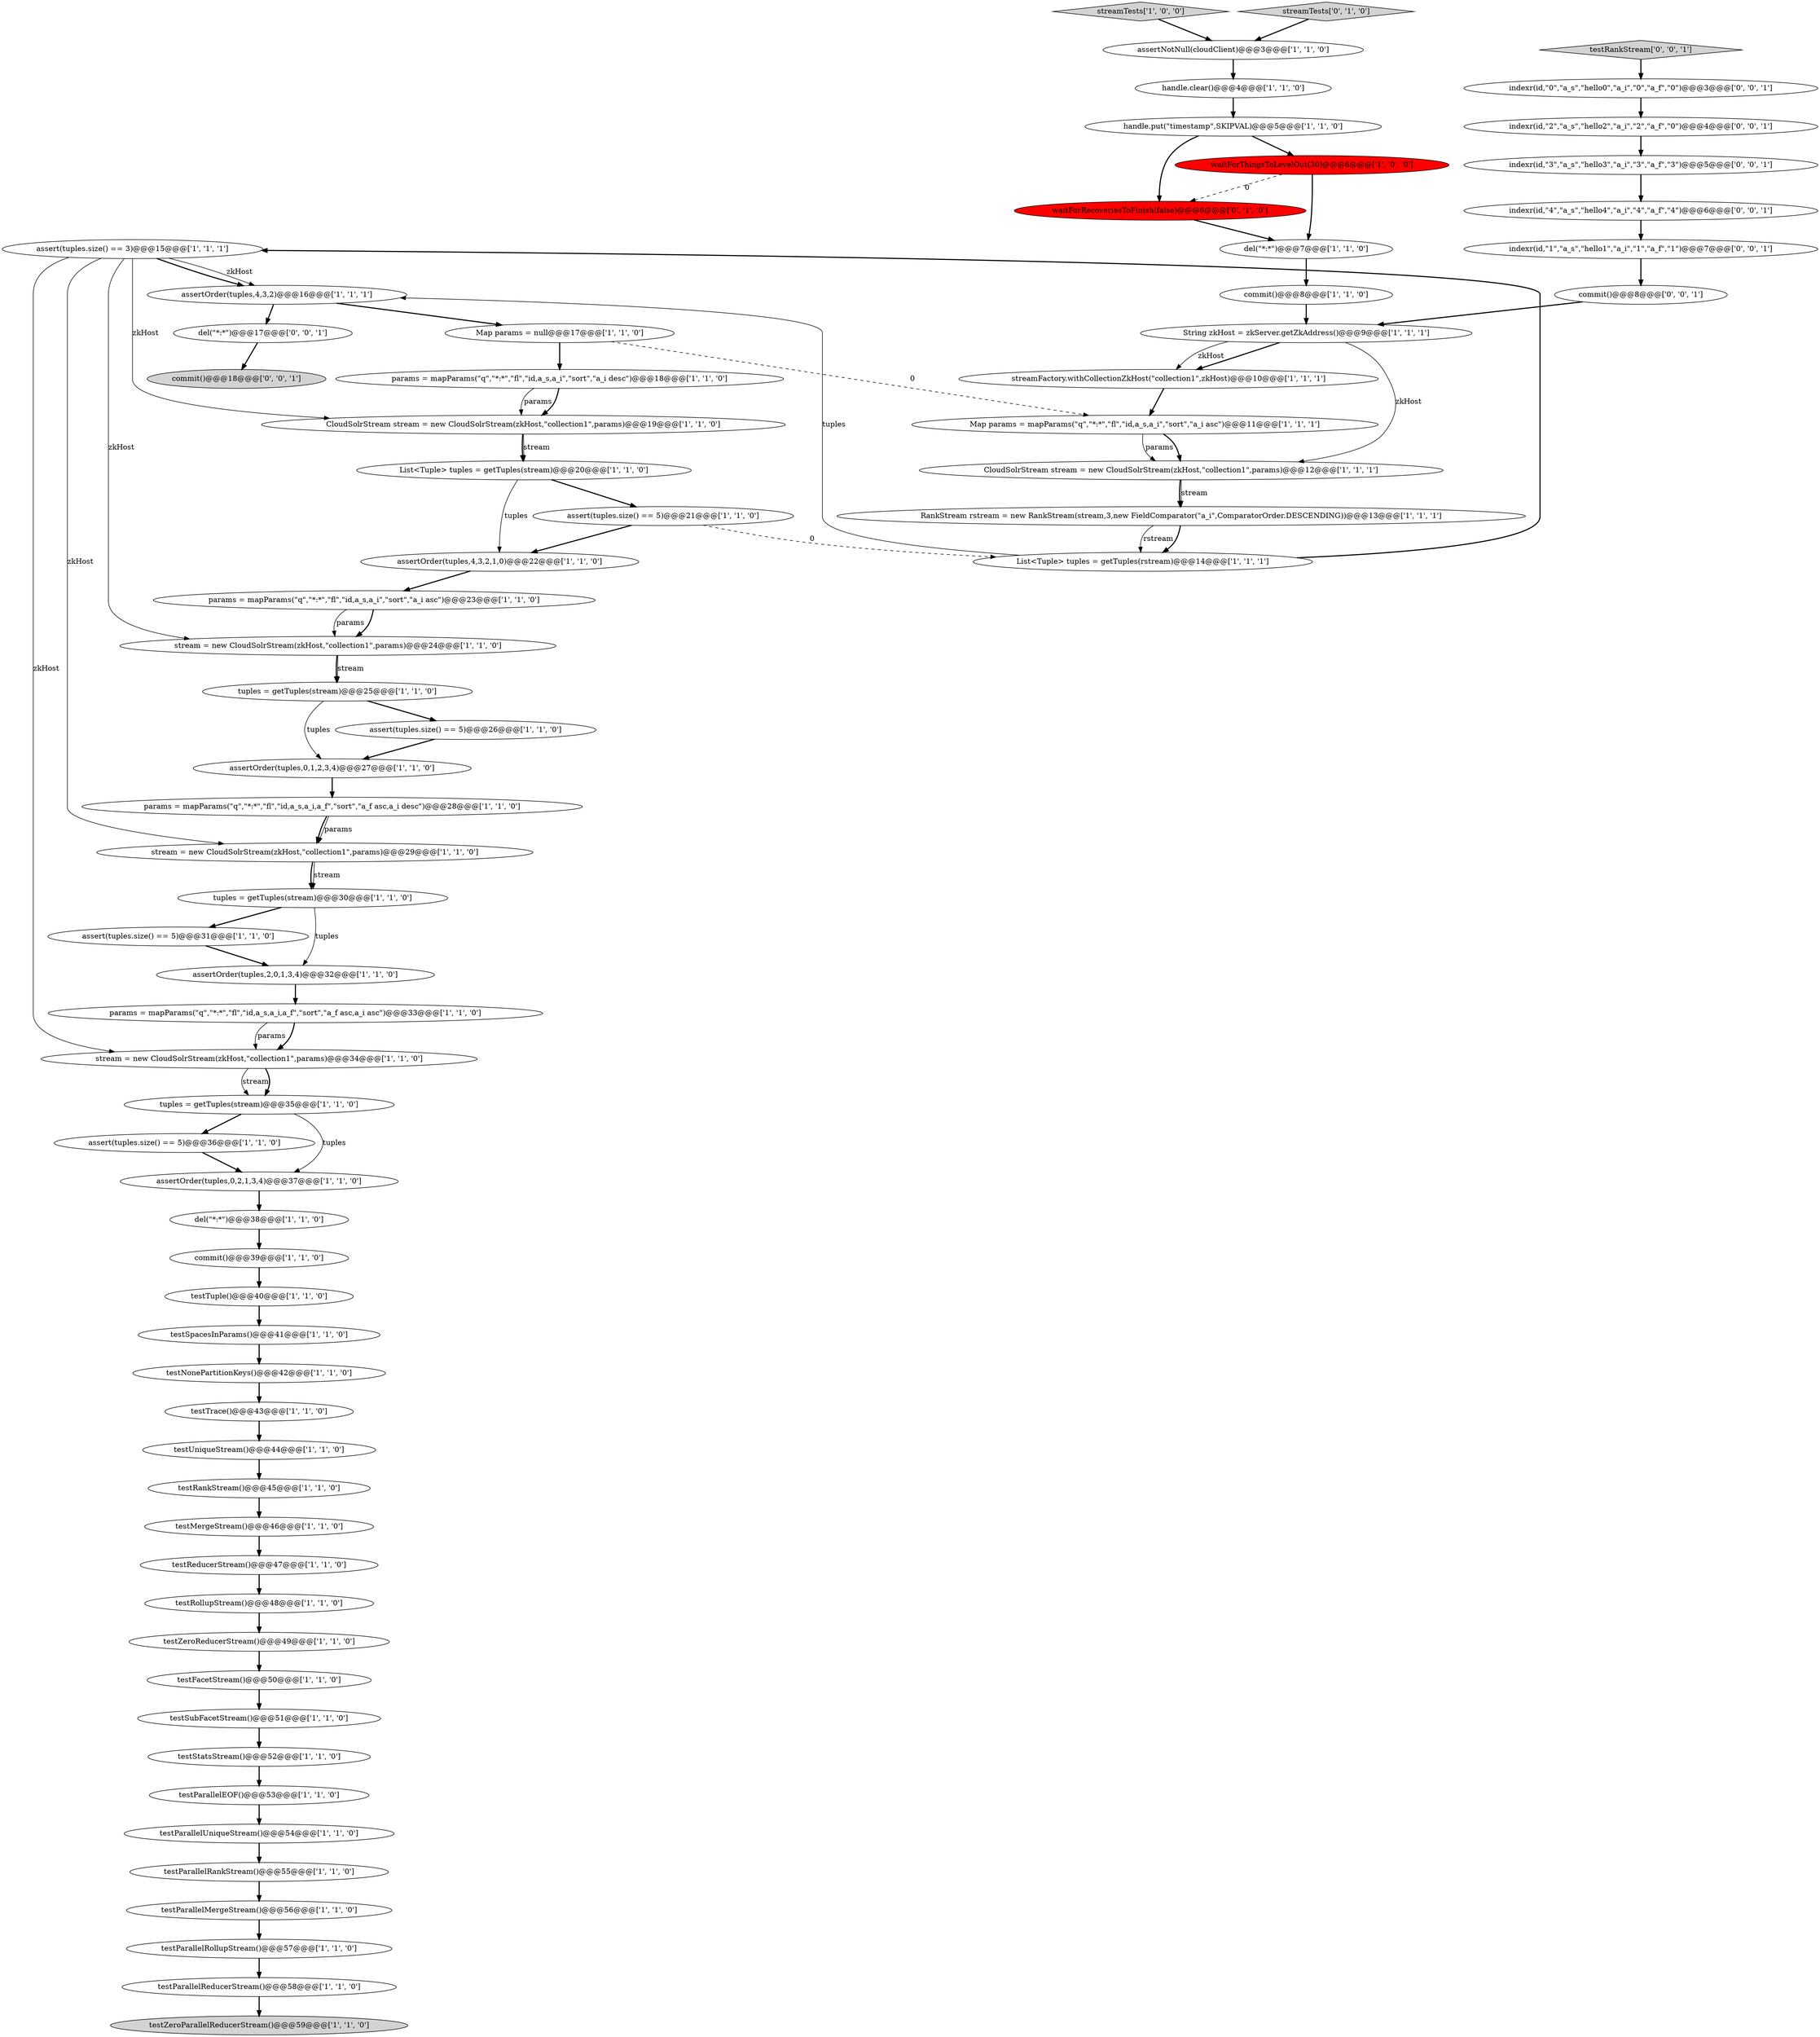 digraph {
46 [style = filled, label = "assertOrder(tuples,2,0,1,3,4)@@@32@@@['1', '1', '0']", fillcolor = white, shape = ellipse image = "AAA0AAABBB1BBB"];
47 [style = filled, label = "testTuple()@@@40@@@['1', '1', '0']", fillcolor = white, shape = ellipse image = "AAA0AAABBB1BBB"];
31 [style = filled, label = "assertOrder(tuples,4,3,2)@@@16@@@['1', '1', '1']", fillcolor = white, shape = ellipse image = "AAA0AAABBB1BBB"];
3 [style = filled, label = "testMergeStream()@@@46@@@['1', '1', '0']", fillcolor = white, shape = ellipse image = "AAA0AAABBB1BBB"];
63 [style = filled, label = "del(\"*:*\")@@@17@@@['0', '0', '1']", fillcolor = white, shape = ellipse image = "AAA0AAABBB3BBB"];
11 [style = filled, label = "commit()@@@8@@@['1', '1', '0']", fillcolor = white, shape = ellipse image = "AAA0AAABBB1BBB"];
13 [style = filled, label = "del(\"*:*\")@@@7@@@['1', '1', '0']", fillcolor = white, shape = ellipse image = "AAA0AAABBB1BBB"];
0 [style = filled, label = "testSpacesInParams()@@@41@@@['1', '1', '0']", fillcolor = white, shape = ellipse image = "AAA0AAABBB1BBB"];
59 [style = filled, label = "waitForRecoveriesToFinish(false)@@@6@@@['0', '1', '0']", fillcolor = red, shape = ellipse image = "AAA1AAABBB2BBB"];
54 [style = filled, label = "streamTests['1', '0', '0']", fillcolor = lightgray, shape = diamond image = "AAA0AAABBB1BBB"];
29 [style = filled, label = "CloudSolrStream stream = new CloudSolrStream(zkHost,\"collection1\",params)@@@12@@@['1', '1', '1']", fillcolor = white, shape = ellipse image = "AAA0AAABBB1BBB"];
2 [style = filled, label = "testParallelRollupStream()@@@57@@@['1', '1', '0']", fillcolor = white, shape = ellipse image = "AAA0AAABBB1BBB"];
45 [style = filled, label = "testRankStream()@@@45@@@['1', '1', '0']", fillcolor = white, shape = ellipse image = "AAA0AAABBB1BBB"];
37 [style = filled, label = "List<Tuple> tuples = getTuples(rstream)@@@14@@@['1', '1', '1']", fillcolor = white, shape = ellipse image = "AAA0AAABBB1BBB"];
49 [style = filled, label = "assert(tuples.size() == 5)@@@26@@@['1', '1', '0']", fillcolor = white, shape = ellipse image = "AAA0AAABBB1BBB"];
58 [style = filled, label = "streamTests['0', '1', '0']", fillcolor = lightgray, shape = diamond image = "AAA0AAABBB2BBB"];
56 [style = filled, label = "testParallelMergeStream()@@@56@@@['1', '1', '0']", fillcolor = white, shape = ellipse image = "AAA0AAABBB1BBB"];
14 [style = filled, label = "stream = new CloudSolrStream(zkHost,\"collection1\",params)@@@29@@@['1', '1', '0']", fillcolor = white, shape = ellipse image = "AAA0AAABBB1BBB"];
23 [style = filled, label = "assert(tuples.size() == 5)@@@36@@@['1', '1', '0']", fillcolor = white, shape = ellipse image = "AAA0AAABBB1BBB"];
26 [style = filled, label = "params = mapParams(\"q\",\"*:*\",\"fl\",\"id,a_s,a_i,a_f\",\"sort\",\"a_f asc,a_i asc\")@@@33@@@['1', '1', '0']", fillcolor = white, shape = ellipse image = "AAA0AAABBB1BBB"];
16 [style = filled, label = "testFacetStream()@@@50@@@['1', '1', '0']", fillcolor = white, shape = ellipse image = "AAA0AAABBB1BBB"];
38 [style = filled, label = "assertOrder(tuples,0,1,2,3,4)@@@27@@@['1', '1', '0']", fillcolor = white, shape = ellipse image = "AAA0AAABBB1BBB"];
18 [style = filled, label = "handle.clear()@@@4@@@['1', '1', '0']", fillcolor = white, shape = ellipse image = "AAA0AAABBB1BBB"];
35 [style = filled, label = "assertOrder(tuples,0,2,1,3,4)@@@37@@@['1', '1', '0']", fillcolor = white, shape = ellipse image = "AAA0AAABBB1BBB"];
36 [style = filled, label = "testNonePartitionKeys()@@@42@@@['1', '1', '0']", fillcolor = white, shape = ellipse image = "AAA0AAABBB1BBB"];
7 [style = filled, label = "stream = new CloudSolrStream(zkHost,\"collection1\",params)@@@34@@@['1', '1', '0']", fillcolor = white, shape = ellipse image = "AAA0AAABBB1BBB"];
17 [style = filled, label = "testZeroReducerStream()@@@49@@@['1', '1', '0']", fillcolor = white, shape = ellipse image = "AAA0AAABBB1BBB"];
50 [style = filled, label = "String zkHost = zkServer.getZkAddress()@@@9@@@['1', '1', '1']", fillcolor = white, shape = ellipse image = "AAA0AAABBB1BBB"];
61 [style = filled, label = "indexr(id,\"0\",\"a_s\",\"hello0\",\"a_i\",\"0\",\"a_f\",\"0\")@@@3@@@['0', '0', '1']", fillcolor = white, shape = ellipse image = "AAA0AAABBB3BBB"];
22 [style = filled, label = "streamFactory.withCollectionZkHost(\"collection1\",zkHost)@@@10@@@['1', '1', '1']", fillcolor = white, shape = ellipse image = "AAA0AAABBB1BBB"];
68 [style = filled, label = "indexr(id,\"4\",\"a_s\",\"hello4\",\"a_i\",\"4\",\"a_f\",\"4\")@@@6@@@['0', '0', '1']", fillcolor = white, shape = ellipse image = "AAA0AAABBB3BBB"];
8 [style = filled, label = "testReducerStream()@@@47@@@['1', '1', '0']", fillcolor = white, shape = ellipse image = "AAA0AAABBB1BBB"];
65 [style = filled, label = "testRankStream['0', '0', '1']", fillcolor = lightgray, shape = diamond image = "AAA0AAABBB3BBB"];
25 [style = filled, label = "params = mapParams(\"q\",\"*:*\",\"fl\",\"id,a_s,a_i,a_f\",\"sort\",\"a_f asc,a_i desc\")@@@28@@@['1', '1', '0']", fillcolor = white, shape = ellipse image = "AAA0AAABBB1BBB"];
1 [style = filled, label = "testParallelRankStream()@@@55@@@['1', '1', '0']", fillcolor = white, shape = ellipse image = "AAA0AAABBB1BBB"];
34 [style = filled, label = "Map params = mapParams(\"q\",\"*:*\",\"fl\",\"id,a_s,a_i\",\"sort\",\"a_i asc\")@@@11@@@['1', '1', '1']", fillcolor = white, shape = ellipse image = "AAA0AAABBB1BBB"];
27 [style = filled, label = "testParallelUniqueStream()@@@54@@@['1', '1', '0']", fillcolor = white, shape = ellipse image = "AAA0AAABBB1BBB"];
51 [style = filled, label = "RankStream rstream = new RankStream(stream,3,new FieldComparator(\"a_i\",ComparatorOrder.DESCENDING))@@@13@@@['1', '1', '1']", fillcolor = white, shape = ellipse image = "AAA0AAABBB1BBB"];
62 [style = filled, label = "indexr(id,\"2\",\"a_s\",\"hello2\",\"a_i\",\"2\",\"a_f\",\"0\")@@@4@@@['0', '0', '1']", fillcolor = white, shape = ellipse image = "AAA0AAABBB3BBB"];
15 [style = filled, label = "testParallelEOF()@@@53@@@['1', '1', '0']", fillcolor = white, shape = ellipse image = "AAA0AAABBB1BBB"];
41 [style = filled, label = "handle.put(\"timestamp\",SKIPVAL)@@@5@@@['1', '1', '0']", fillcolor = white, shape = ellipse image = "AAA0AAABBB1BBB"];
39 [style = filled, label = "stream = new CloudSolrStream(zkHost,\"collection1\",params)@@@24@@@['1', '1', '0']", fillcolor = white, shape = ellipse image = "AAA0AAABBB1BBB"];
60 [style = filled, label = "indexr(id,\"1\",\"a_s\",\"hello1\",\"a_i\",\"1\",\"a_f\",\"1\")@@@7@@@['0', '0', '1']", fillcolor = white, shape = ellipse image = "AAA0AAABBB3BBB"];
42 [style = filled, label = "waitForThingsToLevelOut(30)@@@6@@@['1', '0', '0']", fillcolor = red, shape = ellipse image = "AAA1AAABBB1BBB"];
55 [style = filled, label = "tuples = getTuples(stream)@@@25@@@['1', '1', '0']", fillcolor = white, shape = ellipse image = "AAA0AAABBB1BBB"];
9 [style = filled, label = "del(\"*:*\")@@@38@@@['1', '1', '0']", fillcolor = white, shape = ellipse image = "AAA0AAABBB1BBB"];
48 [style = filled, label = "testZeroParallelReducerStream()@@@59@@@['1', '1', '0']", fillcolor = lightgray, shape = ellipse image = "AAA0AAABBB1BBB"];
40 [style = filled, label = "assertOrder(tuples,4,3,2,1,0)@@@22@@@['1', '1', '0']", fillcolor = white, shape = ellipse image = "AAA0AAABBB1BBB"];
44 [style = filled, label = "assert(tuples.size() == 5)@@@31@@@['1', '1', '0']", fillcolor = white, shape = ellipse image = "AAA0AAABBB1BBB"];
21 [style = filled, label = "Map params = null@@@17@@@['1', '1', '0']", fillcolor = white, shape = ellipse image = "AAA0AAABBB1BBB"];
20 [style = filled, label = "params = mapParams(\"q\",\"*:*\",\"fl\",\"id,a_s,a_i\",\"sort\",\"a_i asc\")@@@23@@@['1', '1', '0']", fillcolor = white, shape = ellipse image = "AAA0AAABBB1BBB"];
24 [style = filled, label = "tuples = getTuples(stream)@@@30@@@['1', '1', '0']", fillcolor = white, shape = ellipse image = "AAA0AAABBB1BBB"];
12 [style = filled, label = "tuples = getTuples(stream)@@@35@@@['1', '1', '0']", fillcolor = white, shape = ellipse image = "AAA0AAABBB1BBB"];
64 [style = filled, label = "commit()@@@18@@@['0', '0', '1']", fillcolor = lightgray, shape = ellipse image = "AAA0AAABBB3BBB"];
66 [style = filled, label = "indexr(id,\"3\",\"a_s\",\"hello3\",\"a_i\",\"3\",\"a_f\",\"3\")@@@5@@@['0', '0', '1']", fillcolor = white, shape = ellipse image = "AAA0AAABBB3BBB"];
67 [style = filled, label = "commit()@@@8@@@['0', '0', '1']", fillcolor = white, shape = ellipse image = "AAA0AAABBB3BBB"];
4 [style = filled, label = "params = mapParams(\"q\",\"*:*\",\"fl\",\"id,a_s,a_i\",\"sort\",\"a_i desc\")@@@18@@@['1', '1', '0']", fillcolor = white, shape = ellipse image = "AAA0AAABBB1BBB"];
33 [style = filled, label = "testSubFacetStream()@@@51@@@['1', '1', '0']", fillcolor = white, shape = ellipse image = "AAA0AAABBB1BBB"];
6 [style = filled, label = "testTrace()@@@43@@@['1', '1', '0']", fillcolor = white, shape = ellipse image = "AAA0AAABBB1BBB"];
52 [style = filled, label = "CloudSolrStream stream = new CloudSolrStream(zkHost,\"collection1\",params)@@@19@@@['1', '1', '0']", fillcolor = white, shape = ellipse image = "AAA0AAABBB1BBB"];
30 [style = filled, label = "assert(tuples.size() == 3)@@@15@@@['1', '1', '1']", fillcolor = white, shape = ellipse image = "AAA0AAABBB1BBB"];
19 [style = filled, label = "assert(tuples.size() == 5)@@@21@@@['1', '1', '0']", fillcolor = white, shape = ellipse image = "AAA0AAABBB1BBB"];
28 [style = filled, label = "testUniqueStream()@@@44@@@['1', '1', '0']", fillcolor = white, shape = ellipse image = "AAA0AAABBB1BBB"];
32 [style = filled, label = "List<Tuple> tuples = getTuples(stream)@@@20@@@['1', '1', '0']", fillcolor = white, shape = ellipse image = "AAA0AAABBB1BBB"];
5 [style = filled, label = "testParallelReducerStream()@@@58@@@['1', '1', '0']", fillcolor = white, shape = ellipse image = "AAA0AAABBB1BBB"];
43 [style = filled, label = "testStatsStream()@@@52@@@['1', '1', '0']", fillcolor = white, shape = ellipse image = "AAA0AAABBB1BBB"];
53 [style = filled, label = "testRollupStream()@@@48@@@['1', '1', '0']", fillcolor = white, shape = ellipse image = "AAA0AAABBB1BBB"];
57 [style = filled, label = "commit()@@@39@@@['1', '1', '0']", fillcolor = white, shape = ellipse image = "AAA0AAABBB1BBB"];
10 [style = filled, label = "assertNotNull(cloudClient)@@@3@@@['1', '1', '0']", fillcolor = white, shape = ellipse image = "AAA0AAABBB1BBB"];
42->59 [style = dashed, label="0"];
14->24 [style = bold, label=""];
50->22 [style = bold, label=""];
39->55 [style = solid, label="stream"];
55->49 [style = bold, label=""];
51->37 [style = solid, label="rstream"];
31->21 [style = bold, label=""];
25->14 [style = bold, label=""];
40->20 [style = bold, label=""];
44->46 [style = bold, label=""];
24->46 [style = solid, label="tuples"];
47->0 [style = bold, label=""];
8->53 [style = bold, label=""];
29->51 [style = bold, label=""];
55->38 [style = solid, label="tuples"];
17->16 [style = bold, label=""];
28->45 [style = bold, label=""];
36->6 [style = bold, label=""];
30->39 [style = solid, label="zkHost"];
26->7 [style = bold, label=""];
24->44 [style = bold, label=""];
37->31 [style = solid, label="tuples"];
49->38 [style = bold, label=""];
13->11 [style = bold, label=""];
41->59 [style = bold, label=""];
0->36 [style = bold, label=""];
23->35 [style = bold, label=""];
12->35 [style = solid, label="tuples"];
4->52 [style = solid, label="params"];
16->33 [style = bold, label=""];
30->52 [style = solid, label="zkHost"];
20->39 [style = bold, label=""];
38->25 [style = bold, label=""];
1->56 [style = bold, label=""];
18->41 [style = bold, label=""];
65->61 [style = bold, label=""];
34->29 [style = solid, label="params"];
21->4 [style = bold, label=""];
10->18 [style = bold, label=""];
34->29 [style = bold, label=""];
21->34 [style = dashed, label="0"];
35->9 [style = bold, label=""];
37->30 [style = bold, label=""];
25->14 [style = solid, label="params"];
32->19 [style = bold, label=""];
62->66 [style = bold, label=""];
31->63 [style = bold, label=""];
7->12 [style = solid, label="stream"];
29->51 [style = solid, label="stream"];
51->37 [style = bold, label=""];
58->10 [style = bold, label=""];
30->31 [style = bold, label=""];
30->7 [style = solid, label="zkHost"];
3->8 [style = bold, label=""];
33->43 [style = bold, label=""];
30->31 [style = solid, label="zkHost"];
11->50 [style = bold, label=""];
54->10 [style = bold, label=""];
50->22 [style = solid, label="zkHost"];
19->40 [style = bold, label=""];
57->47 [style = bold, label=""];
50->29 [style = solid, label="zkHost"];
56->2 [style = bold, label=""];
61->62 [style = bold, label=""];
2->5 [style = bold, label=""];
20->39 [style = solid, label="params"];
68->60 [style = bold, label=""];
26->7 [style = solid, label="params"];
30->14 [style = solid, label="zkHost"];
42->13 [style = bold, label=""];
27->1 [style = bold, label=""];
39->55 [style = bold, label=""];
45->3 [style = bold, label=""];
7->12 [style = bold, label=""];
9->57 [style = bold, label=""];
63->64 [style = bold, label=""];
66->68 [style = bold, label=""];
14->24 [style = solid, label="stream"];
52->32 [style = solid, label="stream"];
60->67 [style = bold, label=""];
67->50 [style = bold, label=""];
46->26 [style = bold, label=""];
4->52 [style = bold, label=""];
32->40 [style = solid, label="tuples"];
52->32 [style = bold, label=""];
43->15 [style = bold, label=""];
22->34 [style = bold, label=""];
59->13 [style = bold, label=""];
53->17 [style = bold, label=""];
5->48 [style = bold, label=""];
12->23 [style = bold, label=""];
15->27 [style = bold, label=""];
19->37 [style = dashed, label="0"];
6->28 [style = bold, label=""];
41->42 [style = bold, label=""];
}
